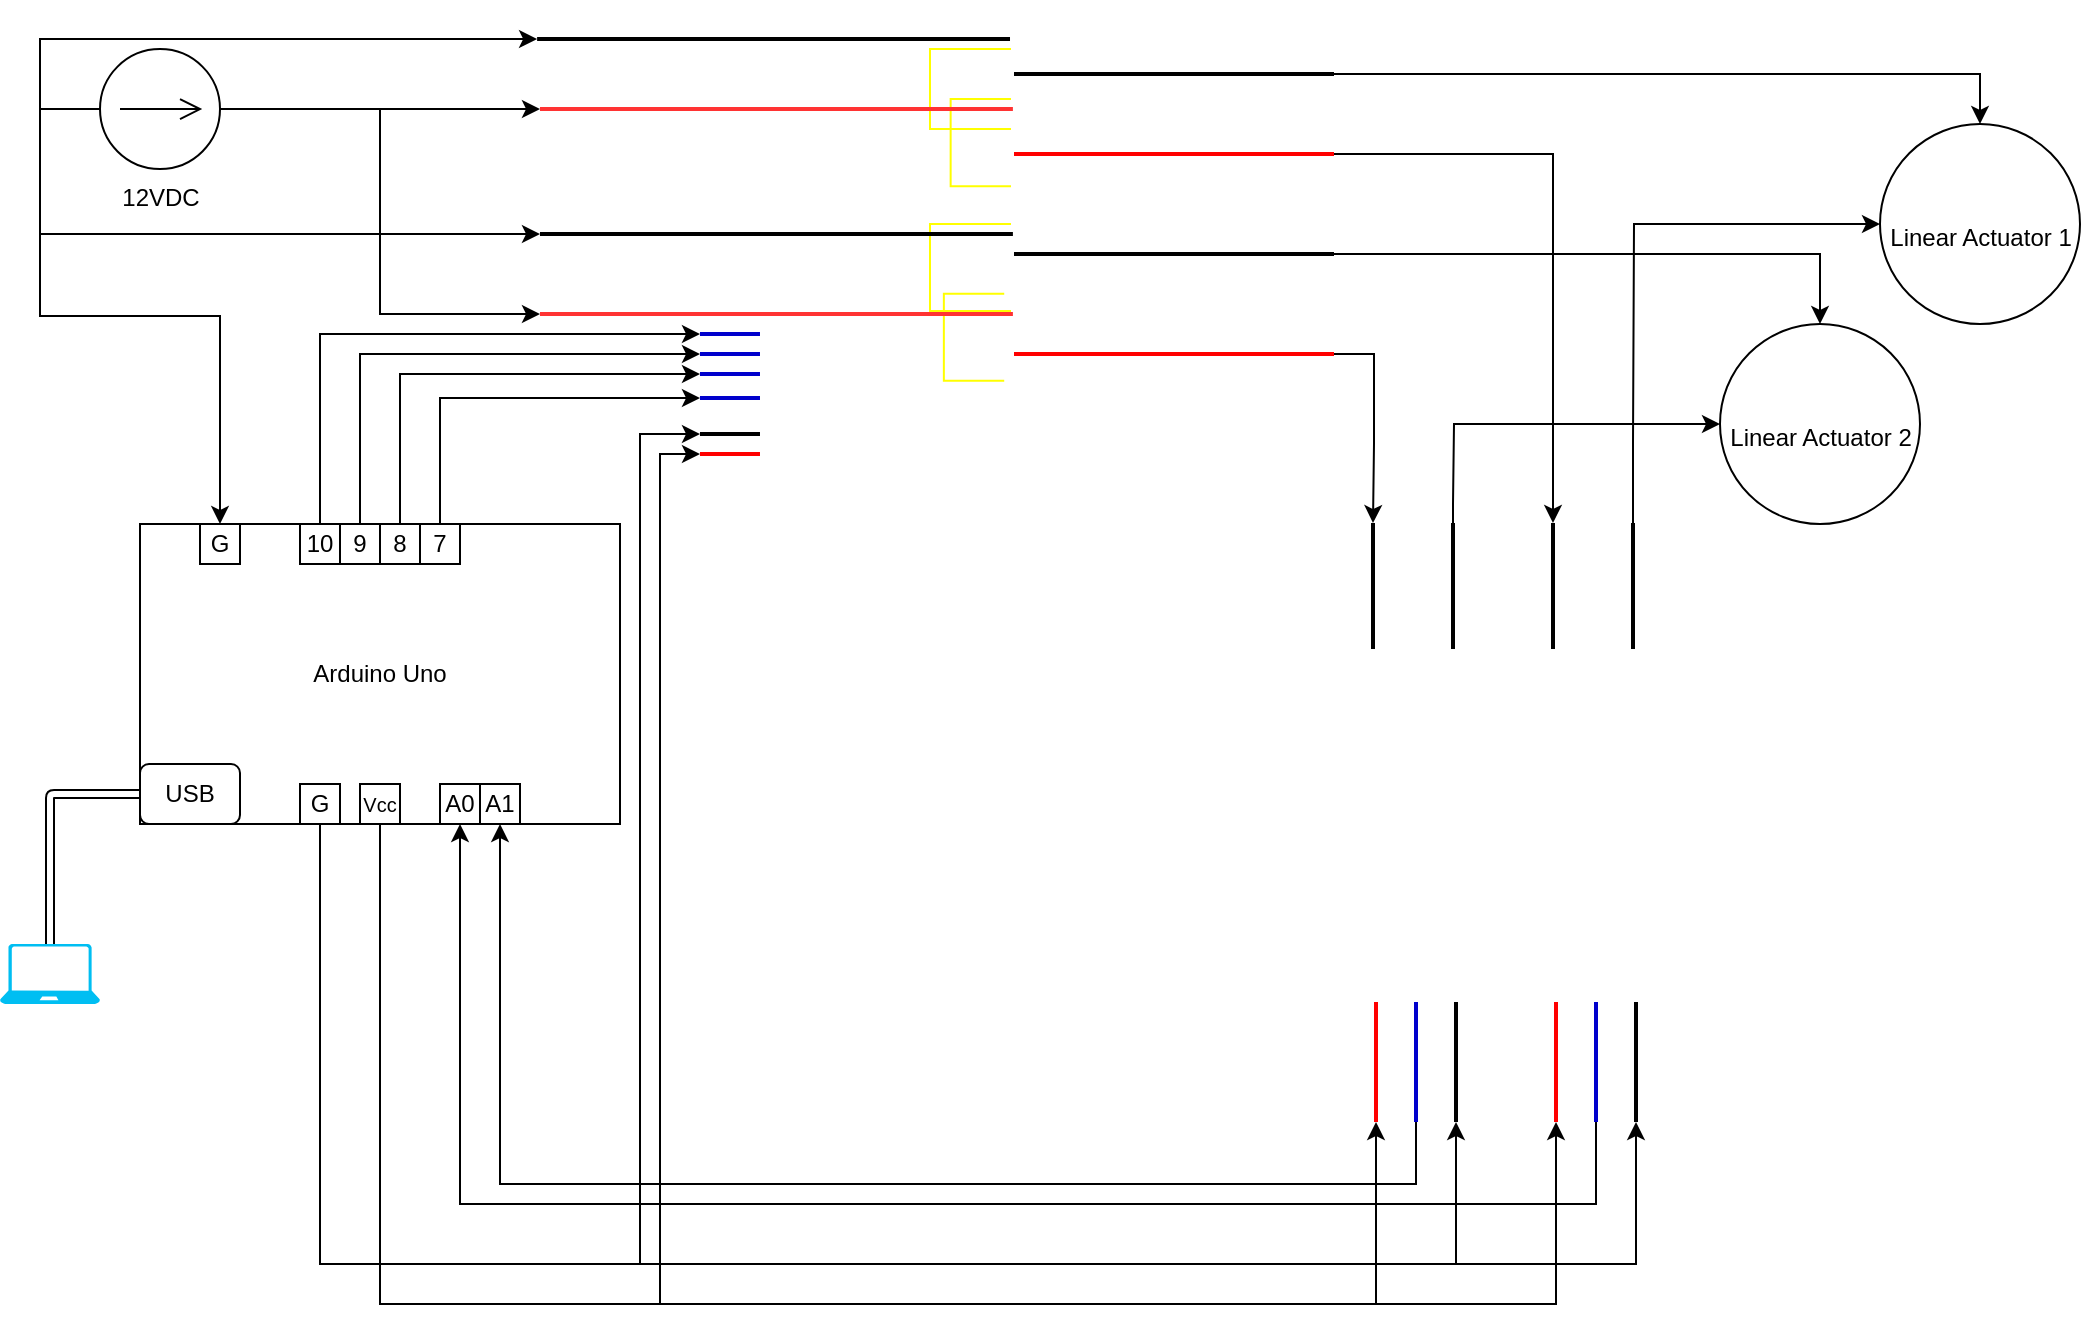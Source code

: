 <mxfile version="13.3.1" type="device"><diagram name="GimbalSystem" id="7e0a89b8-554c-2b80-1dc8-d5c74ca68de4"><mxGraphModel dx="1118" dy="563" grid="1" gridSize="10" guides="1" tooltips="1" connect="1" arrows="1" fold="1" page="1" pageScale="1" pageWidth="1100" pageHeight="850" background="#ffffff" math="0" shadow="0"><root><mxCell id="0"/><mxCell id="1" parent="0"/><mxCell id="T_817OocKogENQvwZrvg-46" style="edgeStyle=orthogonalEdgeStyle;rounded=0;orthogonalLoop=1;jettySize=auto;html=1;entryX=0;entryY=0.5;entryDx=0;entryDy=0;entryPerimeter=0;strokeColor=#000000;" edge="1" parent="1" source="T_817OocKogENQvwZrvg-1" target="T_817OocKogENQvwZrvg-29"><mxGeometry relative="1" as="geometry"/></mxCell><mxCell id="T_817OocKogENQvwZrvg-47" style="edgeStyle=orthogonalEdgeStyle;rounded=0;orthogonalLoop=1;jettySize=auto;html=1;entryX=0;entryY=0.5;entryDx=0;entryDy=0;entryPerimeter=0;strokeColor=#000000;" edge="1" parent="1" source="T_817OocKogENQvwZrvg-1" target="T_817OocKogENQvwZrvg-43"><mxGeometry relative="1" as="geometry"/></mxCell><mxCell id="T_817OocKogENQvwZrvg-48" style="edgeStyle=orthogonalEdgeStyle;rounded=0;orthogonalLoop=1;jettySize=auto;html=1;entryX=0;entryY=0.5;entryDx=0;entryDy=0;entryPerimeter=0;strokeColor=#000000;" edge="1" parent="1" source="T_817OocKogENQvwZrvg-1" target="T_817OocKogENQvwZrvg-28"><mxGeometry relative="1" as="geometry"><Array as="points"><mxPoint x="60" y="83"/><mxPoint x="60" y="48"/></Array></mxGeometry></mxCell><mxCell id="T_817OocKogENQvwZrvg-49" style="edgeStyle=orthogonalEdgeStyle;rounded=0;orthogonalLoop=1;jettySize=auto;html=1;entryX=0;entryY=0.5;entryDx=0;entryDy=0;entryPerimeter=0;strokeColor=#000000;" edge="1" parent="1" source="T_817OocKogENQvwZrvg-1" target="T_817OocKogENQvwZrvg-42"><mxGeometry relative="1" as="geometry"><Array as="points"><mxPoint x="60" y="83"/><mxPoint x="60" y="145"/></Array></mxGeometry></mxCell><mxCell id="T_817OocKogENQvwZrvg-50" style="edgeStyle=orthogonalEdgeStyle;rounded=0;orthogonalLoop=1;jettySize=auto;html=1;entryX=0.5;entryY=0;entryDx=0;entryDy=0;strokeColor=#000000;" edge="1" parent="1" source="T_817OocKogENQvwZrvg-1" target="T_817OocKogENQvwZrvg-12"><mxGeometry relative="1" as="geometry"><Array as="points"><mxPoint x="60" y="83"/><mxPoint x="60" y="186"/><mxPoint x="150" y="186"/></Array></mxGeometry></mxCell><mxCell id="T_817OocKogENQvwZrvg-1" value="12VDC" style="pointerEvents=1;verticalLabelPosition=bottom;shadow=0;dashed=0;align=center;html=1;verticalAlign=top;shape=mxgraph.electrical.signal_sources.dc_source_2;" vertex="1" parent="1"><mxGeometry x="90" y="52.54" width="60" height="60" as="geometry"/></mxCell><mxCell id="T_817OocKogENQvwZrvg-7" value="&lt;font style=&quot;font-size: 12px&quot;&gt;Linear Actuator 1&lt;/font&gt;" style="verticalLabelPosition=middle;shadow=0;dashed=0;align=center;html=1;verticalAlign=middle;strokeWidth=1;shape=ellipse;fontSize=32;perimeter=ellipsePerimeter;" vertex="1" parent="1"><mxGeometry x="980" y="90" width="100" height="100" as="geometry"/></mxCell><mxCell id="T_817OocKogENQvwZrvg-8" value="&lt;font style=&quot;font-size: 12px&quot;&gt;Linear Actuator 2&lt;/font&gt;" style="verticalLabelPosition=middle;shadow=0;dashed=0;align=center;html=1;verticalAlign=middle;strokeWidth=1;shape=ellipse;fontSize=32;perimeter=ellipsePerimeter;" vertex="1" parent="1"><mxGeometry x="900" y="190" width="100" height="100" as="geometry"/></mxCell><mxCell id="T_817OocKogENQvwZrvg-15" value="" style="verticalLabelPosition=bottom;html=1;verticalAlign=top;align=center;strokeColor=none;fillColor=#00BEF2;shape=mxgraph.azure.laptop;pointerEvents=1;" vertex="1" parent="1"><mxGeometry x="40" y="500" width="50" height="30" as="geometry"/></mxCell><mxCell id="T_817OocKogENQvwZrvg-16" value="" style="shape=link;html=1;entryX=0;entryY=0.5;entryDx=0;entryDy=0;exitX=0.5;exitY=0;exitDx=0;exitDy=0;exitPerimeter=0;" edge="1" parent="1" source="T_817OocKogENQvwZrvg-15" target="T_817OocKogENQvwZrvg-14"><mxGeometry width="50" height="50" relative="1" as="geometry"><mxPoint x="40" y="450" as="sourcePoint"/><mxPoint x="90" y="400" as="targetPoint"/><Array as="points"><mxPoint x="65" y="425"/></Array></mxGeometry></mxCell><mxCell id="T_817OocKogENQvwZrvg-24" value="" style="group" vertex="1" connectable="0" parent="1"><mxGeometry x="110" y="290" width="240" height="150" as="geometry"/></mxCell><mxCell id="T_817OocKogENQvwZrvg-9" value="Arduino Uno" style="rounded=0;whiteSpace=wrap;html=1;" vertex="1" parent="T_817OocKogENQvwZrvg-24"><mxGeometry width="240" height="150" as="geometry"/></mxCell><mxCell id="T_817OocKogENQvwZrvg-10" value="7" style="rounded=0;whiteSpace=wrap;html=1;" vertex="1" parent="T_817OocKogENQvwZrvg-24"><mxGeometry x="140" width="20" height="20" as="geometry"/></mxCell><mxCell id="T_817OocKogENQvwZrvg-11" value="8" style="rounded=0;whiteSpace=wrap;html=1;" vertex="1" parent="T_817OocKogENQvwZrvg-24"><mxGeometry x="120" width="20" height="20" as="geometry"/></mxCell><mxCell id="T_817OocKogENQvwZrvg-12" value="G" style="rounded=0;whiteSpace=wrap;html=1;" vertex="1" parent="T_817OocKogENQvwZrvg-24"><mxGeometry x="30" width="20" height="20" as="geometry"/></mxCell><mxCell id="T_817OocKogENQvwZrvg-14" value="USB" style="rounded=1;whiteSpace=wrap;html=1;" vertex="1" parent="T_817OocKogENQvwZrvg-24"><mxGeometry y="120" width="50" height="30" as="geometry"/></mxCell><mxCell id="T_817OocKogENQvwZrvg-51" value="G" style="rounded=0;whiteSpace=wrap;html=1;" vertex="1" parent="T_817OocKogENQvwZrvg-24"><mxGeometry x="80" y="130" width="20" height="20" as="geometry"/></mxCell><mxCell id="T_817OocKogENQvwZrvg-52" value="&lt;font style=&quot;font-size: 10px&quot;&gt;Vcc&lt;/font&gt;" style="rounded=0;whiteSpace=wrap;html=1;" vertex="1" parent="T_817OocKogENQvwZrvg-24"><mxGeometry x="110" y="130" width="20" height="20" as="geometry"/></mxCell><mxCell id="T_817OocKogENQvwZrvg-69" value="10" style="rounded=0;whiteSpace=wrap;html=1;" vertex="1" parent="T_817OocKogENQvwZrvg-24"><mxGeometry x="80" width="20" height="20" as="geometry"/></mxCell><mxCell id="T_817OocKogENQvwZrvg-68" value="9" style="rounded=0;whiteSpace=wrap;html=1;" vertex="1" parent="T_817OocKogENQvwZrvg-24"><mxGeometry x="100" width="20" height="20" as="geometry"/></mxCell><mxCell id="T_817OocKogENQvwZrvg-75" value="A0" style="rounded=0;whiteSpace=wrap;html=1;" vertex="1" parent="T_817OocKogENQvwZrvg-24"><mxGeometry x="150" y="130" width="20" height="20" as="geometry"/></mxCell><mxCell id="T_817OocKogENQvwZrvg-74" value="A1" style="rounded=0;whiteSpace=wrap;html=1;" vertex="1" parent="T_817OocKogENQvwZrvg-24"><mxGeometry x="170" y="130" width="20" height="20" as="geometry"/></mxCell><mxCell id="T_817OocKogENQvwZrvg-35" value="" style="group" vertex="1" connectable="0" parent="1"><mxGeometry x="309.995" y="28.995" width="590.005" height="449.005" as="geometry"/></mxCell><mxCell id="T_817OocKogENQvwZrvg-30" value="" style="group" vertex="1" connectable="0" parent="T_817OocKogENQvwZrvg-35"><mxGeometry width="257.46" height="396" as="geometry"/></mxCell><mxCell id="T_817OocKogENQvwZrvg-23" value="" style="group" vertex="1" connectable="0" parent="T_817OocKogENQvwZrvg-30"><mxGeometry x="98.55" width="158.91" height="396" as="geometry"/></mxCell><mxCell id="T_817OocKogENQvwZrvg-18" value="" style="shape=image;verticalLabelPosition=bottom;labelBackgroundColor=#ffffff;verticalAlign=top;aspect=fixed;imageAspect=0;image=https://images-na.ssl-images-amazon.com/images/I/71dSbBDm0PL._AC_SX466_.jpg;rotation=90;" vertex="1" parent="T_817OocKogENQvwZrvg-23"><mxGeometry x="-118.545" y="118.545" width="396" height="158.91" as="geometry"/></mxCell><mxCell id="T_817OocKogENQvwZrvg-22" value="" style="shape=partialRectangle;whiteSpace=wrap;html=1;bottom=1;right=1;left=1;top=0;fillColor=none;routingCenterX=-0.5;strokeColor=#FFFF00;rotation=90;" vertex="1" parent="T_817OocKogENQvwZrvg-23"><mxGeometry x="96.455" y="23.545" width="40" height="40" as="geometry"/></mxCell><mxCell id="T_817OocKogENQvwZrvg-25" value="" style="shape=partialRectangle;whiteSpace=wrap;html=1;bottom=1;right=1;left=1;top=0;fillColor=none;routingCenterX=-0.5;strokeColor=#FFFF00;rotation=90;" vertex="1" parent="T_817OocKogENQvwZrvg-23"><mxGeometry x="99.84" y="55.48" width="43.55" height="29.68" as="geometry"/></mxCell><mxCell id="T_817OocKogENQvwZrvg-28" value="" style="line;strokeWidth=2;html=1;" vertex="1" parent="T_817OocKogENQvwZrvg-23"><mxGeometry x="-100" y="13.54" width="236.46" height="10" as="geometry"/></mxCell><mxCell id="T_817OocKogENQvwZrvg-37" value="" style="shape=partialRectangle;whiteSpace=wrap;html=1;bottom=1;right=1;left=1;top=0;fillColor=none;routingCenterX=-0.5;strokeColor=#FFFF00;rotation=90;" vertex="1" parent="T_817OocKogENQvwZrvg-23"><mxGeometry x="94.68" y="112.78" width="43.55" height="40" as="geometry"/></mxCell><mxCell id="T_817OocKogENQvwZrvg-38" value="" style="shape=partialRectangle;whiteSpace=wrap;html=1;bottom=1;right=1;left=1;top=0;fillColor=none;routingCenterX=-0.5;strokeColor=#FFFF00;rotation=90;" vertex="1" parent="T_817OocKogENQvwZrvg-23"><mxGeometry x="96.45" y="152.78" width="43.55" height="29.68" as="geometry"/></mxCell><mxCell id="T_817OocKogENQvwZrvg-29" value="" style="line;strokeWidth=2;html=1;strokeColor=#FF3333;" vertex="1" parent="T_817OocKogENQvwZrvg-30"><mxGeometry y="48.54" width="236.46" height="10" as="geometry"/></mxCell><mxCell id="T_817OocKogENQvwZrvg-42" value="" style="line;strokeWidth=2;html=1;" vertex="1" parent="T_817OocKogENQvwZrvg-30"><mxGeometry y="111" width="236.46" height="10" as="geometry"/></mxCell><mxCell id="T_817OocKogENQvwZrvg-43" value="" style="line;strokeWidth=2;html=1;strokeColor=#FF3333;" vertex="1" parent="T_817OocKogENQvwZrvg-30"><mxGeometry y="151.0" width="236.46" height="10" as="geometry"/></mxCell><mxCell id="T_817OocKogENQvwZrvg-53" value="" style="line;strokeWidth=2;html=1;strokeColor=#FF0000;" vertex="1" parent="T_817OocKogENQvwZrvg-30"><mxGeometry x="80" y="221" width="30" height="10" as="geometry"/></mxCell><mxCell id="T_817OocKogENQvwZrvg-54" value="" style="line;strokeWidth=2;html=1;strokeColor=#000000;" vertex="1" parent="T_817OocKogENQvwZrvg-30"><mxGeometry x="80" y="211.0" width="30" height="10" as="geometry"/></mxCell><mxCell id="T_817OocKogENQvwZrvg-55" value="" style="line;strokeWidth=2;html=1;strokeColor=#0000CC;" vertex="1" parent="T_817OocKogENQvwZrvg-30"><mxGeometry x="80" y="161.0" width="30" height="10" as="geometry"/></mxCell><mxCell id="T_817OocKogENQvwZrvg-56" value="" style="line;strokeWidth=2;html=1;strokeColor=#0000CC;" vertex="1" parent="T_817OocKogENQvwZrvg-30"><mxGeometry x="80" y="171.0" width="30" height="10" as="geometry"/></mxCell><mxCell id="T_817OocKogENQvwZrvg-57" value="" style="line;strokeWidth=2;html=1;strokeColor=#0000CC;" vertex="1" parent="T_817OocKogENQvwZrvg-30"><mxGeometry x="80" y="181.0" width="30" height="10" as="geometry"/></mxCell><mxCell id="T_817OocKogENQvwZrvg-58" value="" style="line;strokeWidth=2;html=1;strokeColor=#0000CC;" vertex="1" parent="T_817OocKogENQvwZrvg-30"><mxGeometry x="80" y="193.0" width="30" height="10" as="geometry"/></mxCell><mxCell id="T_817OocKogENQvwZrvg-94" value="" style="line;strokeWidth=2;html=1;" vertex="1" parent="T_817OocKogENQvwZrvg-35"><mxGeometry x="237.005" y="31.005" width="160" height="10" as="geometry"/></mxCell><mxCell id="T_817OocKogENQvwZrvg-95" value="" style="line;strokeWidth=2;html=1;" vertex="1" parent="T_817OocKogENQvwZrvg-35"><mxGeometry x="237.005" y="121.005" width="160" height="10" as="geometry"/></mxCell><mxCell id="T_817OocKogENQvwZrvg-96" value="" style="line;strokeWidth=2;html=1;strokeColor=#FF0000;" vertex="1" parent="T_817OocKogENQvwZrvg-35"><mxGeometry x="237.005" y="71.005" width="160" height="10" as="geometry"/></mxCell><mxCell id="T_817OocKogENQvwZrvg-109" style="edgeStyle=orthogonalEdgeStyle;rounded=0;orthogonalLoop=1;jettySize=auto;html=1;exitX=1;exitY=0.5;exitDx=0;exitDy=0;exitPerimeter=0;entryX=1;entryY=0.5;entryDx=0;entryDy=0;entryPerimeter=0;strokeColor=#000000;" edge="1" parent="T_817OocKogENQvwZrvg-35" source="T_817OocKogENQvwZrvg-97" target="T_817OocKogENQvwZrvg-107"><mxGeometry relative="1" as="geometry"/></mxCell><mxCell id="T_817OocKogENQvwZrvg-97" value="" style="line;strokeWidth=2;html=1;strokeColor=#FF0000;" vertex="1" parent="T_817OocKogENQvwZrvg-35"><mxGeometry x="237.005" y="171.005" width="160" height="10" as="geometry"/></mxCell><mxCell id="T_817OocKogENQvwZrvg-101" value="" style="group;rotation=-90;" vertex="1" connectable="0" parent="T_817OocKogENQvwZrvg-35"><mxGeometry x="290.005" y="371.005" width="300" height="78" as="geometry"/></mxCell><mxCell id="T_817OocKogENQvwZrvg-102" value="" style="group;rotation=-90;" vertex="1" connectable="0" parent="T_817OocKogENQvwZrvg-101"><mxGeometry x="27" y="27" width="246.5" height="78" as="geometry"/></mxCell><mxCell id="T_817OocKogENQvwZrvg-103" value="" style="shape=image;verticalLabelPosition=bottom;labelBackgroundColor=#ffffff;verticalAlign=top;aspect=fixed;imageAspect=0;image=/home/antariksh/GitHub/ArtemisLeapFrog/Diagrams/raw/acs712_current_sensor.JPG;rotation=0;" vertex="1" parent="T_817OocKogENQvwZrvg-102"><mxGeometry x="84" y="-84" width="78" height="195" as="geometry"/></mxCell><mxCell id="T_817OocKogENQvwZrvg-104" value="" style="line;strokeWidth=2;html=1;strokeColor=#FF0000;rotation=-90;" vertex="1" parent="T_817OocKogENQvwZrvg-102"><mxGeometry x="71" y="127" width="60" height="10" as="geometry"/></mxCell><mxCell id="T_817OocKogENQvwZrvg-105" value="" style="line;strokeWidth=2;html=1;strokeColor=#0000CC;rotation=-90;" vertex="1" parent="T_817OocKogENQvwZrvg-102"><mxGeometry x="91" y="127" width="60" height="10" as="geometry"/></mxCell><mxCell id="T_817OocKogENQvwZrvg-106" value="" style="line;strokeWidth=2;html=1;strokeColor=#000000;rotation=-90;" vertex="1" parent="T_817OocKogENQvwZrvg-102"><mxGeometry x="111" y="127" width="60" height="10" as="geometry"/></mxCell><mxCell id="T_817OocKogENQvwZrvg-107" value="" style="line;strokeWidth=2;html=1;rotation=-90;" vertex="1" parent="T_817OocKogENQvwZrvg-101"><mxGeometry x="95" y="-84" width="63" height="10" as="geometry"/></mxCell><mxCell id="T_817OocKogENQvwZrvg-108" value="" style="line;strokeWidth=2;html=1;rotation=-90;" vertex="1" parent="T_817OocKogENQvwZrvg-101"><mxGeometry x="135" y="-84" width="63" height="10" as="geometry"/></mxCell><mxCell id="T_817OocKogENQvwZrvg-70" style="edgeStyle=orthogonalEdgeStyle;rounded=0;orthogonalLoop=1;jettySize=auto;html=1;entryX=0;entryY=0.5;entryDx=0;entryDy=0;entryPerimeter=0;strokeColor=#000000;" edge="1" parent="1" source="T_817OocKogENQvwZrvg-10" target="T_817OocKogENQvwZrvg-58"><mxGeometry relative="1" as="geometry"><Array as="points"><mxPoint x="260" y="227"/></Array></mxGeometry></mxCell><mxCell id="T_817OocKogENQvwZrvg-71" style="edgeStyle=orthogonalEdgeStyle;rounded=0;orthogonalLoop=1;jettySize=auto;html=1;entryX=0;entryY=0.5;entryDx=0;entryDy=0;entryPerimeter=0;strokeColor=#000000;" edge="1" parent="1" source="T_817OocKogENQvwZrvg-11" target="T_817OocKogENQvwZrvg-57"><mxGeometry relative="1" as="geometry"><Array as="points"><mxPoint x="240" y="215"/></Array></mxGeometry></mxCell><mxCell id="T_817OocKogENQvwZrvg-72" style="edgeStyle=orthogonalEdgeStyle;rounded=0;orthogonalLoop=1;jettySize=auto;html=1;entryX=0;entryY=0.5;entryDx=0;entryDy=0;entryPerimeter=0;strokeColor=#000000;" edge="1" parent="1" source="T_817OocKogENQvwZrvg-68" target="T_817OocKogENQvwZrvg-56"><mxGeometry relative="1" as="geometry"><Array as="points"><mxPoint x="220" y="205"/></Array></mxGeometry></mxCell><mxCell id="T_817OocKogENQvwZrvg-73" style="edgeStyle=orthogonalEdgeStyle;rounded=0;orthogonalLoop=1;jettySize=auto;html=1;entryX=0;entryY=0.5;entryDx=0;entryDy=0;entryPerimeter=0;strokeColor=#000000;" edge="1" parent="1" source="T_817OocKogENQvwZrvg-69" target="T_817OocKogENQvwZrvg-55"><mxGeometry relative="1" as="geometry"><Array as="points"><mxPoint x="200" y="195"/></Array></mxGeometry></mxCell><mxCell id="T_817OocKogENQvwZrvg-78" style="edgeStyle=orthogonalEdgeStyle;rounded=0;orthogonalLoop=1;jettySize=auto;html=1;strokeColor=#000000;entryX=0;entryY=0.5;entryDx=0;entryDy=0;entryPerimeter=0;" edge="1" parent="1" source="T_817OocKogENQvwZrvg-51" target="T_817OocKogENQvwZrvg-54"><mxGeometry relative="1" as="geometry"><mxPoint x="400" y="440" as="targetPoint"/><Array as="points"><mxPoint x="200" y="660"/><mxPoint x="360" y="660"/><mxPoint x="360" y="245"/></Array></mxGeometry></mxCell><mxCell id="T_817OocKogENQvwZrvg-79" style="edgeStyle=orthogonalEdgeStyle;rounded=0;orthogonalLoop=1;jettySize=auto;html=1;entryX=0;entryY=0.5;entryDx=0;entryDy=0;entryPerimeter=0;strokeColor=#000000;" edge="1" parent="1" source="T_817OocKogENQvwZrvg-52" target="T_817OocKogENQvwZrvg-53"><mxGeometry relative="1" as="geometry"><Array as="points"><mxPoint x="230" y="680"/><mxPoint x="370" y="680"/><mxPoint x="370" y="255"/></Array></mxGeometry></mxCell><mxCell id="T_817OocKogENQvwZrvg-92" value="" style="group;rotation=-90;" vertex="1" connectable="0" parent="1"><mxGeometry x="690" y="400" width="300" height="78" as="geometry"/></mxCell><mxCell id="T_817OocKogENQvwZrvg-84" value="" style="group;rotation=-90;" vertex="1" connectable="0" parent="T_817OocKogENQvwZrvg-92"><mxGeometry x="27" y="27" width="246.5" height="78" as="geometry"/></mxCell><mxCell id="T_817OocKogENQvwZrvg-77" value="" style="shape=image;verticalLabelPosition=bottom;labelBackgroundColor=#ffffff;verticalAlign=top;aspect=fixed;imageAspect=0;image=/home/antariksh/GitHub/ArtemisLeapFrog/Diagrams/raw/acs712_current_sensor.JPG;rotation=0;" vertex="1" parent="T_817OocKogENQvwZrvg-84"><mxGeometry x="84" y="-84" width="78" height="195" as="geometry"/></mxCell><mxCell id="T_817OocKogENQvwZrvg-81" value="" style="line;strokeWidth=2;html=1;strokeColor=#FF0000;rotation=-90;" vertex="1" parent="T_817OocKogENQvwZrvg-84"><mxGeometry x="71" y="127" width="60" height="10" as="geometry"/></mxCell><mxCell id="T_817OocKogENQvwZrvg-82" value="" style="line;strokeWidth=2;html=1;strokeColor=#0000CC;rotation=-90;" vertex="1" parent="T_817OocKogENQvwZrvg-84"><mxGeometry x="91" y="127" width="60" height="10" as="geometry"/></mxCell><mxCell id="T_817OocKogENQvwZrvg-83" value="" style="line;strokeWidth=2;html=1;strokeColor=#000000;rotation=-90;" vertex="1" parent="T_817OocKogENQvwZrvg-84"><mxGeometry x="111" y="127" width="60" height="10" as="geometry"/></mxCell><mxCell id="T_817OocKogENQvwZrvg-90" value="" style="line;strokeWidth=2;html=1;rotation=-90;" vertex="1" parent="T_817OocKogENQvwZrvg-92"><mxGeometry x="95" y="-84" width="63" height="10" as="geometry"/></mxCell><mxCell id="T_817OocKogENQvwZrvg-91" value="" style="line;strokeWidth=2;html=1;rotation=-90;" vertex="1" parent="T_817OocKogENQvwZrvg-92"><mxGeometry x="135" y="-84" width="63" height="10" as="geometry"/></mxCell><mxCell id="T_817OocKogENQvwZrvg-98" style="edgeStyle=orthogonalEdgeStyle;rounded=0;orthogonalLoop=1;jettySize=auto;html=1;exitX=1;exitY=0.5;exitDx=0;exitDy=0;exitPerimeter=0;entryX=1;entryY=0.5;entryDx=0;entryDy=0;entryPerimeter=0;strokeColor=#000000;" edge="1" parent="1" source="T_817OocKogENQvwZrvg-96" target="T_817OocKogENQvwZrvg-90"><mxGeometry relative="1" as="geometry"/></mxCell><mxCell id="T_817OocKogENQvwZrvg-99" style="edgeStyle=orthogonalEdgeStyle;rounded=0;orthogonalLoop=1;jettySize=auto;html=1;entryX=0;entryY=0.5;entryDx=0;entryDy=0;strokeColor=#000000;" edge="1" parent="1" source="T_817OocKogENQvwZrvg-91" target="T_817OocKogENQvwZrvg-7"><mxGeometry relative="1" as="geometry"><Array as="points"><mxPoint x="857" y="250"/><mxPoint x="857" y="82"/></Array></mxGeometry></mxCell><mxCell id="T_817OocKogENQvwZrvg-100" style="edgeStyle=orthogonalEdgeStyle;rounded=0;orthogonalLoop=1;jettySize=auto;html=1;entryX=0.5;entryY=0;entryDx=0;entryDy=0;strokeColor=#000000;" edge="1" parent="1" source="T_817OocKogENQvwZrvg-94" target="T_817OocKogENQvwZrvg-7"><mxGeometry relative="1" as="geometry"/></mxCell><mxCell id="T_817OocKogENQvwZrvg-110" style="edgeStyle=orthogonalEdgeStyle;rounded=0;orthogonalLoop=1;jettySize=auto;html=1;entryX=0;entryY=0.5;entryDx=0;entryDy=0;strokeColor=#000000;" edge="1" parent="1" source="T_817OocKogENQvwZrvg-108" target="T_817OocKogENQvwZrvg-8"><mxGeometry relative="1" as="geometry"><Array as="points"><mxPoint x="767" y="280"/><mxPoint x="767" y="240"/></Array></mxGeometry></mxCell><mxCell id="T_817OocKogENQvwZrvg-111" style="edgeStyle=orthogonalEdgeStyle;rounded=0;orthogonalLoop=1;jettySize=auto;html=1;strokeColor=#000000;" edge="1" parent="1" source="T_817OocKogENQvwZrvg-95" target="T_817OocKogENQvwZrvg-8"><mxGeometry relative="1" as="geometry"/></mxCell><mxCell id="T_817OocKogENQvwZrvg-112" style="edgeStyle=orthogonalEdgeStyle;rounded=0;orthogonalLoop=1;jettySize=auto;html=1;entryX=0;entryY=0.5;entryDx=0;entryDy=0;entryPerimeter=0;strokeColor=#000000;" edge="1" parent="1" source="T_817OocKogENQvwZrvg-52" target="T_817OocKogENQvwZrvg-104"><mxGeometry relative="1" as="geometry"><Array as="points"><mxPoint x="230" y="680"/><mxPoint x="728" y="680"/></Array></mxGeometry></mxCell><mxCell id="T_817OocKogENQvwZrvg-113" style="edgeStyle=orthogonalEdgeStyle;rounded=0;orthogonalLoop=1;jettySize=auto;html=1;entryX=0;entryY=0.5;entryDx=0;entryDy=0;entryPerimeter=0;strokeColor=#000000;" edge="1" parent="1" source="T_817OocKogENQvwZrvg-52" target="T_817OocKogENQvwZrvg-81"><mxGeometry relative="1" as="geometry"><Array as="points"><mxPoint x="230" y="680"/><mxPoint x="818" y="680"/></Array></mxGeometry></mxCell><mxCell id="T_817OocKogENQvwZrvg-114" style="edgeStyle=orthogonalEdgeStyle;rounded=0;orthogonalLoop=1;jettySize=auto;html=1;entryX=0;entryY=0.5;entryDx=0;entryDy=0;entryPerimeter=0;strokeColor=#000000;" edge="1" parent="1" source="T_817OocKogENQvwZrvg-51" target="T_817OocKogENQvwZrvg-106"><mxGeometry relative="1" as="geometry"><Array as="points"><mxPoint x="200" y="660"/><mxPoint x="768" y="660"/></Array></mxGeometry></mxCell><mxCell id="T_817OocKogENQvwZrvg-116" style="edgeStyle=orthogonalEdgeStyle;rounded=0;orthogonalLoop=1;jettySize=auto;html=1;entryX=0;entryY=0.5;entryDx=0;entryDy=0;entryPerimeter=0;strokeColor=#000000;" edge="1" parent="1" source="T_817OocKogENQvwZrvg-51" target="T_817OocKogENQvwZrvg-83"><mxGeometry relative="1" as="geometry"><Array as="points"><mxPoint x="200" y="660"/><mxPoint x="858" y="660"/></Array></mxGeometry></mxCell><mxCell id="T_817OocKogENQvwZrvg-118" style="edgeStyle=orthogonalEdgeStyle;rounded=0;orthogonalLoop=1;jettySize=auto;html=1;entryX=0.5;entryY=1;entryDx=0;entryDy=0;strokeColor=#000000;" edge="1" parent="1" source="T_817OocKogENQvwZrvg-105" target="T_817OocKogENQvwZrvg-74"><mxGeometry relative="1" as="geometry"><Array as="points"><mxPoint x="748" y="620"/><mxPoint x="290" y="620"/></Array></mxGeometry></mxCell><mxCell id="T_817OocKogENQvwZrvg-119" style="edgeStyle=orthogonalEdgeStyle;rounded=0;orthogonalLoop=1;jettySize=auto;html=1;entryX=0.5;entryY=1;entryDx=0;entryDy=0;strokeColor=#000000;" edge="1" parent="1" source="T_817OocKogENQvwZrvg-82" target="T_817OocKogENQvwZrvg-75"><mxGeometry relative="1" as="geometry"><Array as="points"><mxPoint x="838" y="630"/><mxPoint x="270" y="630"/></Array></mxGeometry></mxCell></root></mxGraphModel></diagram></mxfile>